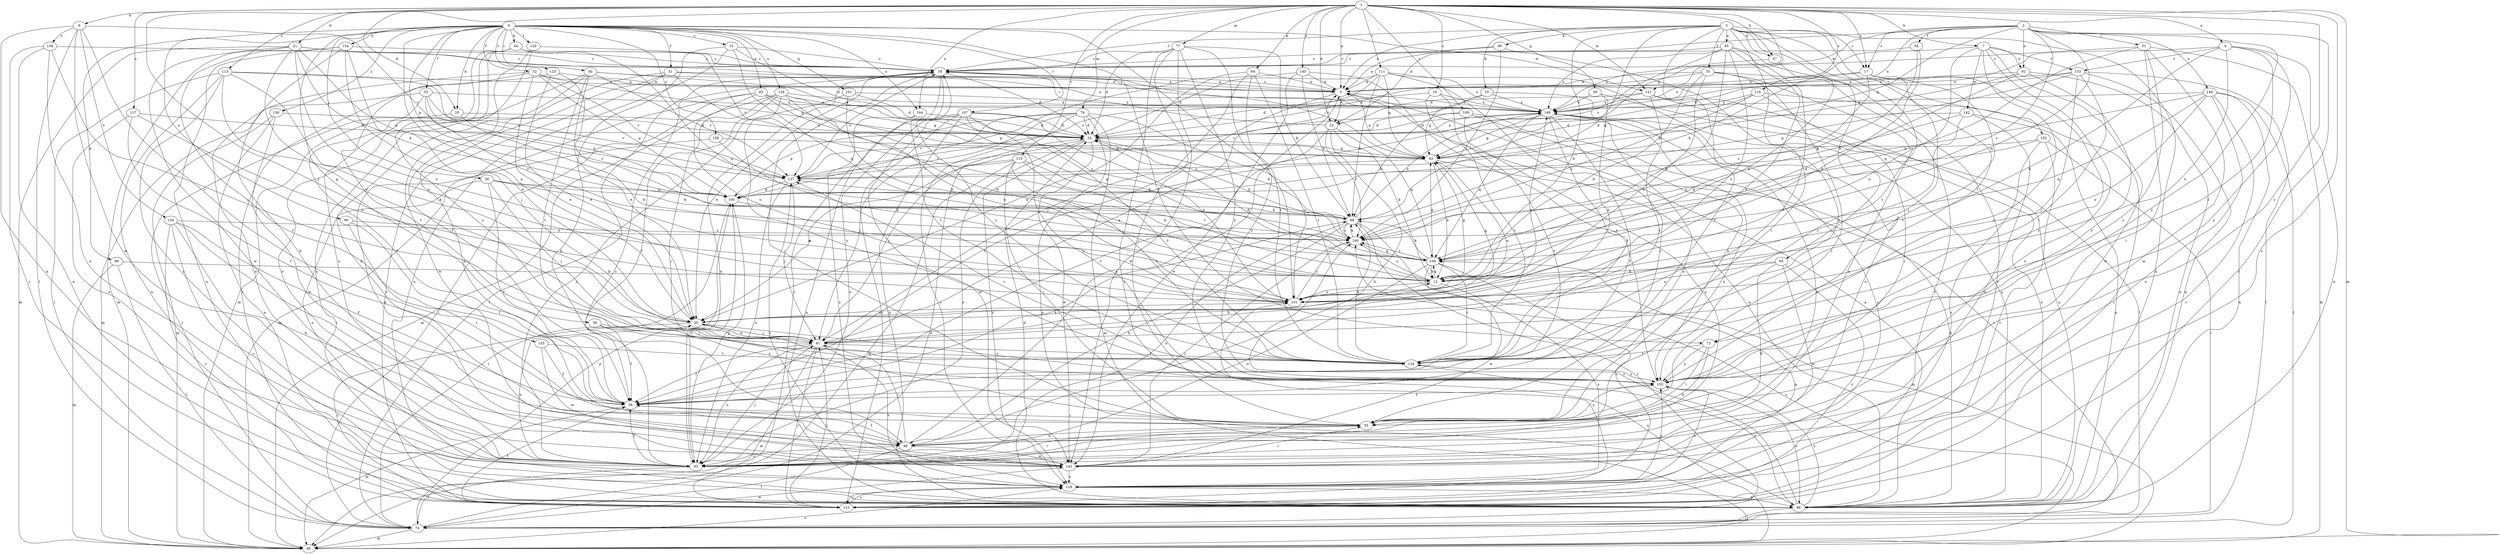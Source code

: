 strict digraph  {
0;
1;
2;
3;
4;
5;
7;
9;
10;
12;
15;
16;
17;
18;
20;
21;
23;
24;
30;
31;
32;
33;
34;
35;
36;
38;
39;
42;
44;
47;
48;
50;
51;
55;
56;
61;
64;
65;
66;
68;
73;
74;
76;
77;
80;
83;
85;
86;
90;
92;
93;
99;
100;
101;
106;
107;
109;
110;
111;
112;
113;
116;
117;
118;
120;
123;
124;
126;
131;
132;
133;
134;
135;
136;
137;
141;
142;
143;
144;
145;
146;
148;
154;
155;
156;
158;
160;
0 -> 15  [label=c];
0 -> 20  [label=d];
0 -> 30  [label=e];
0 -> 31  [label=f];
0 -> 32  [label=f];
0 -> 33  [label=f];
0 -> 38  [label=g];
0 -> 44  [label=h];
0 -> 50  [label=i];
0 -> 56  [label=j];
0 -> 73  [label=l];
0 -> 83  [label=n];
0 -> 90  [label=o];
0 -> 99  [label=p];
0 -> 100  [label=p];
0 -> 101  [label=q];
0 -> 107  [label=r];
0 -> 120  [label=t];
0 -> 123  [label=t];
0 -> 126  [label=u];
0 -> 131  [label=u];
0 -> 141  [label=w];
0 -> 144  [label=x];
0 -> 154  [label=y];
0 -> 156  [label=z];
0 -> 158  [label=z];
1 -> 4  [label=a];
1 -> 5  [label=a];
1 -> 7  [label=b];
1 -> 9  [label=b];
1 -> 16  [label=c];
1 -> 17  [label=c];
1 -> 20  [label=d];
1 -> 21  [label=d];
1 -> 23  [label=d];
1 -> 39  [label=g];
1 -> 42  [label=g];
1 -> 47  [label=h];
1 -> 61  [label=j];
1 -> 64  [label=k];
1 -> 76  [label=m];
1 -> 77  [label=m];
1 -> 80  [label=m];
1 -> 109  [label=r];
1 -> 110  [label=r];
1 -> 111  [label=r];
1 -> 113  [label=s];
1 -> 116  [label=s];
1 -> 117  [label=s];
1 -> 118  [label=s];
1 -> 141  [label=w];
1 -> 144  [label=x];
1 -> 145  [label=x];
1 -> 155  [label=y];
2 -> 17  [label=c];
2 -> 23  [label=d];
2 -> 34  [label=f];
2 -> 42  [label=g];
2 -> 51  [label=i];
2 -> 92  [label=o];
2 -> 106  [label=q];
2 -> 112  [label=r];
2 -> 141  [label=w];
2 -> 146  [label=x];
2 -> 148  [label=x];
2 -> 155  [label=y];
2 -> 160  [label=z];
3 -> 5  [label=a];
3 -> 10  [label=b];
3 -> 12  [label=b];
3 -> 17  [label=c];
3 -> 18  [label=c];
3 -> 35  [label=f];
3 -> 36  [label=f];
3 -> 47  [label=h];
3 -> 55  [label=i];
3 -> 65  [label=k];
3 -> 66  [label=k];
3 -> 68  [label=k];
3 -> 73  [label=l];
3 -> 85  [label=n];
3 -> 86  [label=n];
3 -> 124  [label=t];
3 -> 132  [label=v];
4 -> 12  [label=b];
4 -> 73  [label=l];
4 -> 86  [label=n];
4 -> 131  [label=u];
4 -> 133  [label=v];
4 -> 148  [label=x];
4 -> 155  [label=y];
5 -> 18  [label=c];
5 -> 23  [label=d];
5 -> 36  [label=f];
5 -> 86  [label=n];
5 -> 148  [label=x];
7 -> 68  [label=k];
7 -> 92  [label=o];
7 -> 93  [label=o];
7 -> 131  [label=u];
7 -> 133  [label=v];
7 -> 142  [label=w];
7 -> 143  [label=w];
7 -> 155  [label=y];
9 -> 74  [label=l];
9 -> 86  [label=n];
9 -> 134  [label=v];
9 -> 135  [label=v];
9 -> 136  [label=v];
9 -> 137  [label=v];
9 -> 143  [label=w];
10 -> 23  [label=d];
10 -> 42  [label=g];
10 -> 93  [label=o];
10 -> 148  [label=x];
12 -> 24  [label=d];
12 -> 42  [label=g];
12 -> 106  [label=q];
12 -> 118  [label=s];
12 -> 131  [label=u];
12 -> 160  [label=z];
15 -> 18  [label=c];
15 -> 24  [label=d];
15 -> 48  [label=h];
15 -> 86  [label=n];
15 -> 106  [label=q];
16 -> 24  [label=d];
16 -> 36  [label=f];
16 -> 124  [label=t];
16 -> 148  [label=x];
17 -> 5  [label=a];
17 -> 61  [label=j];
17 -> 124  [label=t];
17 -> 148  [label=x];
17 -> 155  [label=y];
17 -> 160  [label=z];
18 -> 5  [label=a];
18 -> 24  [label=d];
18 -> 30  [label=e];
18 -> 55  [label=i];
18 -> 74  [label=l];
18 -> 93  [label=o];
18 -> 112  [label=r];
18 -> 124  [label=t];
20 -> 12  [label=b];
20 -> 24  [label=d];
20 -> 74  [label=l];
21 -> 18  [label=c];
21 -> 30  [label=e];
21 -> 36  [label=f];
21 -> 68  [label=k];
21 -> 80  [label=m];
21 -> 100  [label=p];
21 -> 131  [label=u];
21 -> 143  [label=w];
21 -> 148  [label=x];
23 -> 12  [label=b];
23 -> 18  [label=c];
23 -> 36  [label=f];
23 -> 48  [label=h];
23 -> 106  [label=q];
23 -> 160  [label=z];
24 -> 42  [label=g];
24 -> 61  [label=j];
24 -> 93  [label=o];
24 -> 118  [label=s];
24 -> 143  [label=w];
24 -> 148  [label=x];
30 -> 61  [label=j];
30 -> 112  [label=r];
30 -> 155  [label=y];
31 -> 5  [label=a];
31 -> 48  [label=h];
31 -> 112  [label=r];
31 -> 143  [label=w];
31 -> 148  [label=x];
31 -> 160  [label=z];
32 -> 5  [label=a];
32 -> 30  [label=e];
32 -> 42  [label=g];
32 -> 93  [label=o];
32 -> 100  [label=p];
32 -> 124  [label=t];
32 -> 137  [label=v];
33 -> 36  [label=f];
33 -> 80  [label=m];
33 -> 100  [label=p];
33 -> 137  [label=v];
33 -> 148  [label=x];
33 -> 160  [label=z];
34 -> 12  [label=b];
34 -> 18  [label=c];
34 -> 160  [label=z];
35 -> 5  [label=a];
35 -> 12  [label=b];
35 -> 24  [label=d];
35 -> 55  [label=i];
35 -> 93  [label=o];
35 -> 112  [label=r];
35 -> 131  [label=u];
36 -> 55  [label=i];
36 -> 68  [label=k];
36 -> 80  [label=m];
38 -> 36  [label=f];
38 -> 61  [label=j];
38 -> 155  [label=y];
39 -> 30  [label=e];
39 -> 86  [label=n];
39 -> 148  [label=x];
42 -> 5  [label=a];
42 -> 12  [label=b];
42 -> 18  [label=c];
42 -> 30  [label=e];
42 -> 86  [label=n];
42 -> 137  [label=v];
44 -> 18  [label=c];
44 -> 80  [label=m];
44 -> 93  [label=o];
44 -> 106  [label=q];
44 -> 137  [label=v];
44 -> 155  [label=y];
47 -> 12  [label=b];
47 -> 148  [label=x];
48 -> 5  [label=a];
48 -> 36  [label=f];
48 -> 61  [label=j];
48 -> 74  [label=l];
48 -> 93  [label=o];
48 -> 143  [label=w];
48 -> 148  [label=x];
50 -> 5  [label=a];
50 -> 24  [label=d];
50 -> 30  [label=e];
50 -> 48  [label=h];
50 -> 93  [label=o];
50 -> 124  [label=t];
50 -> 137  [label=v];
51 -> 18  [label=c];
51 -> 55  [label=i];
51 -> 80  [label=m];
51 -> 106  [label=q];
51 -> 143  [label=w];
51 -> 155  [label=y];
55 -> 48  [label=h];
55 -> 148  [label=x];
55 -> 155  [label=y];
56 -> 36  [label=f];
56 -> 61  [label=j];
56 -> 68  [label=k];
56 -> 93  [label=o];
56 -> 100  [label=p];
56 -> 131  [label=u];
61 -> 5  [label=a];
61 -> 12  [label=b];
61 -> 30  [label=e];
61 -> 36  [label=f];
61 -> 80  [label=m];
61 -> 93  [label=o];
61 -> 112  [label=r];
61 -> 118  [label=s];
61 -> 124  [label=t];
64 -> 5  [label=a];
64 -> 30  [label=e];
64 -> 61  [label=j];
64 -> 124  [label=t];
64 -> 155  [label=y];
65 -> 12  [label=b];
65 -> 48  [label=h];
65 -> 112  [label=r];
65 -> 131  [label=u];
65 -> 143  [label=w];
66 -> 5  [label=a];
66 -> 18  [label=c];
66 -> 155  [label=y];
66 -> 160  [label=z];
68 -> 24  [label=d];
68 -> 48  [label=h];
68 -> 74  [label=l];
68 -> 80  [label=m];
68 -> 93  [label=o];
68 -> 148  [label=x];
68 -> 160  [label=z];
73 -> 48  [label=h];
73 -> 55  [label=i];
73 -> 124  [label=t];
73 -> 155  [label=y];
74 -> 24  [label=d];
74 -> 80  [label=m];
74 -> 100  [label=p];
74 -> 143  [label=w];
76 -> 24  [label=d];
76 -> 61  [label=j];
76 -> 80  [label=m];
76 -> 86  [label=n];
76 -> 100  [label=p];
76 -> 118  [label=s];
76 -> 131  [label=u];
76 -> 137  [label=v];
77 -> 18  [label=c];
77 -> 24  [label=d];
77 -> 55  [label=i];
77 -> 68  [label=k];
77 -> 112  [label=r];
77 -> 124  [label=t];
77 -> 143  [label=w];
77 -> 155  [label=y];
80 -> 118  [label=s];
80 -> 131  [label=u];
80 -> 160  [label=z];
83 -> 12  [label=b];
83 -> 74  [label=l];
83 -> 80  [label=m];
83 -> 106  [label=q];
83 -> 131  [label=u];
83 -> 148  [label=x];
85 -> 12  [label=b];
85 -> 18  [label=c];
85 -> 30  [label=e];
85 -> 112  [label=r];
85 -> 124  [label=t];
85 -> 131  [label=u];
85 -> 137  [label=v];
85 -> 148  [label=x];
86 -> 5  [label=a];
86 -> 24  [label=d];
86 -> 74  [label=l];
86 -> 124  [label=t];
86 -> 155  [label=y];
86 -> 160  [label=z];
90 -> 36  [label=f];
90 -> 55  [label=i];
90 -> 160  [label=z];
92 -> 5  [label=a];
92 -> 86  [label=n];
92 -> 100  [label=p];
92 -> 106  [label=q];
92 -> 155  [label=y];
93 -> 18  [label=c];
93 -> 30  [label=e];
93 -> 36  [label=f];
93 -> 55  [label=i];
93 -> 61  [label=j];
93 -> 74  [label=l];
93 -> 100  [label=p];
99 -> 12  [label=b];
99 -> 74  [label=l];
99 -> 80  [label=m];
100 -> 68  [label=k];
100 -> 74  [label=l];
100 -> 93  [label=o];
101 -> 12  [label=b];
101 -> 24  [label=d];
101 -> 93  [label=o];
101 -> 148  [label=x];
106 -> 12  [label=b];
106 -> 42  [label=g];
106 -> 68  [label=k];
106 -> 93  [label=o];
106 -> 118  [label=s];
106 -> 124  [label=t];
106 -> 137  [label=v];
106 -> 143  [label=w];
106 -> 160  [label=z];
107 -> 24  [label=d];
107 -> 86  [label=n];
107 -> 93  [label=o];
107 -> 112  [label=r];
107 -> 124  [label=t];
107 -> 131  [label=u];
107 -> 143  [label=w];
107 -> 155  [label=y];
109 -> 24  [label=d];
109 -> 68  [label=k];
109 -> 74  [label=l];
109 -> 93  [label=o];
109 -> 155  [label=y];
110 -> 12  [label=b];
110 -> 30  [label=e];
110 -> 55  [label=i];
110 -> 68  [label=k];
110 -> 80  [label=m];
110 -> 124  [label=t];
110 -> 137  [label=v];
111 -> 5  [label=a];
111 -> 24  [label=d];
111 -> 42  [label=g];
111 -> 55  [label=i];
111 -> 68  [label=k];
111 -> 86  [label=n];
111 -> 137  [label=v];
111 -> 148  [label=x];
112 -> 36  [label=f];
112 -> 61  [label=j];
112 -> 106  [label=q];
112 -> 118  [label=s];
113 -> 5  [label=a];
113 -> 30  [label=e];
113 -> 74  [label=l];
113 -> 86  [label=n];
113 -> 93  [label=o];
113 -> 131  [label=u];
113 -> 137  [label=v];
116 -> 42  [label=g];
116 -> 55  [label=i];
116 -> 112  [label=r];
116 -> 148  [label=x];
116 -> 160  [label=z];
117 -> 24  [label=d];
117 -> 36  [label=f];
117 -> 93  [label=o];
117 -> 131  [label=u];
118 -> 86  [label=n];
118 -> 112  [label=r];
118 -> 137  [label=v];
118 -> 155  [label=y];
120 -> 18  [label=c];
120 -> 36  [label=f];
120 -> 118  [label=s];
123 -> 5  [label=a];
123 -> 30  [label=e];
123 -> 112  [label=r];
123 -> 160  [label=z];
124 -> 18  [label=c];
124 -> 68  [label=k];
124 -> 155  [label=y];
126 -> 36  [label=f];
126 -> 42  [label=g];
126 -> 55  [label=i];
126 -> 80  [label=m];
126 -> 131  [label=u];
126 -> 148  [label=x];
126 -> 155  [label=y];
126 -> 160  [label=z];
131 -> 30  [label=e];
131 -> 42  [label=g];
131 -> 148  [label=x];
131 -> 160  [label=z];
132 -> 42  [label=g];
132 -> 74  [label=l];
132 -> 112  [label=r];
132 -> 118  [label=s];
132 -> 160  [label=z];
133 -> 5  [label=a];
133 -> 24  [label=d];
133 -> 61  [label=j];
133 -> 74  [label=l];
133 -> 86  [label=n];
133 -> 100  [label=p];
133 -> 124  [label=t];
134 -> 36  [label=f];
134 -> 48  [label=h];
134 -> 55  [label=i];
134 -> 112  [label=r];
134 -> 118  [label=s];
134 -> 160  [label=z];
135 -> 36  [label=f];
135 -> 124  [label=t];
135 -> 143  [label=w];
136 -> 18  [label=c];
136 -> 61  [label=j];
136 -> 86  [label=n];
136 -> 93  [label=o];
136 -> 112  [label=r];
137 -> 18  [label=c];
137 -> 61  [label=j];
137 -> 93  [label=o];
137 -> 100  [label=p];
141 -> 74  [label=l];
141 -> 86  [label=n];
141 -> 124  [label=t];
141 -> 137  [label=v];
141 -> 148  [label=x];
142 -> 24  [label=d];
142 -> 61  [label=j];
142 -> 86  [label=n];
142 -> 106  [label=q];
142 -> 143  [label=w];
143 -> 55  [label=i];
143 -> 118  [label=s];
143 -> 160  [label=z];
144 -> 24  [label=d];
144 -> 86  [label=n];
144 -> 118  [label=s];
145 -> 5  [label=a];
145 -> 68  [label=k];
145 -> 100  [label=p];
145 -> 143  [label=w];
145 -> 155  [label=y];
146 -> 74  [label=l];
146 -> 86  [label=n];
146 -> 93  [label=o];
146 -> 100  [label=p];
146 -> 106  [label=q];
146 -> 112  [label=r];
146 -> 131  [label=u];
146 -> 148  [label=x];
148 -> 24  [label=d];
148 -> 36  [label=f];
148 -> 42  [label=g];
148 -> 93  [label=o];
148 -> 106  [label=q];
148 -> 118  [label=s];
148 -> 124  [label=t];
154 -> 18  [label=c];
154 -> 30  [label=e];
154 -> 48  [label=h];
154 -> 61  [label=j];
154 -> 80  [label=m];
154 -> 86  [label=n];
155 -> 36  [label=f];
155 -> 86  [label=n];
155 -> 118  [label=s];
155 -> 137  [label=v];
156 -> 24  [label=d];
156 -> 80  [label=m];
156 -> 86  [label=n];
156 -> 143  [label=w];
158 -> 12  [label=b];
158 -> 42  [label=g];
158 -> 143  [label=w];
160 -> 24  [label=d];
160 -> 68  [label=k];
160 -> 106  [label=q];
}
